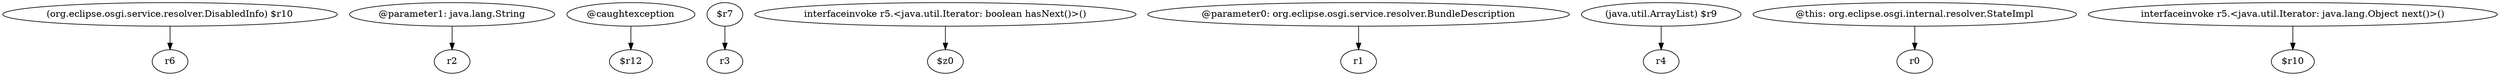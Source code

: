 digraph g {
0[label="(org.eclipse.osgi.service.resolver.DisabledInfo) $r10"]
1[label="r6"]
0->1[label=""]
2[label="@parameter1: java.lang.String"]
3[label="r2"]
2->3[label=""]
4[label="@caughtexception"]
5[label="$r12"]
4->5[label=""]
6[label="$r7"]
7[label="r3"]
6->7[label=""]
8[label="interfaceinvoke r5.<java.util.Iterator: boolean hasNext()>()"]
9[label="$z0"]
8->9[label=""]
10[label="@parameter0: org.eclipse.osgi.service.resolver.BundleDescription"]
11[label="r1"]
10->11[label=""]
12[label="(java.util.ArrayList) $r9"]
13[label="r4"]
12->13[label=""]
14[label="@this: org.eclipse.osgi.internal.resolver.StateImpl"]
15[label="r0"]
14->15[label=""]
16[label="interfaceinvoke r5.<java.util.Iterator: java.lang.Object next()>()"]
17[label="$r10"]
16->17[label=""]
}